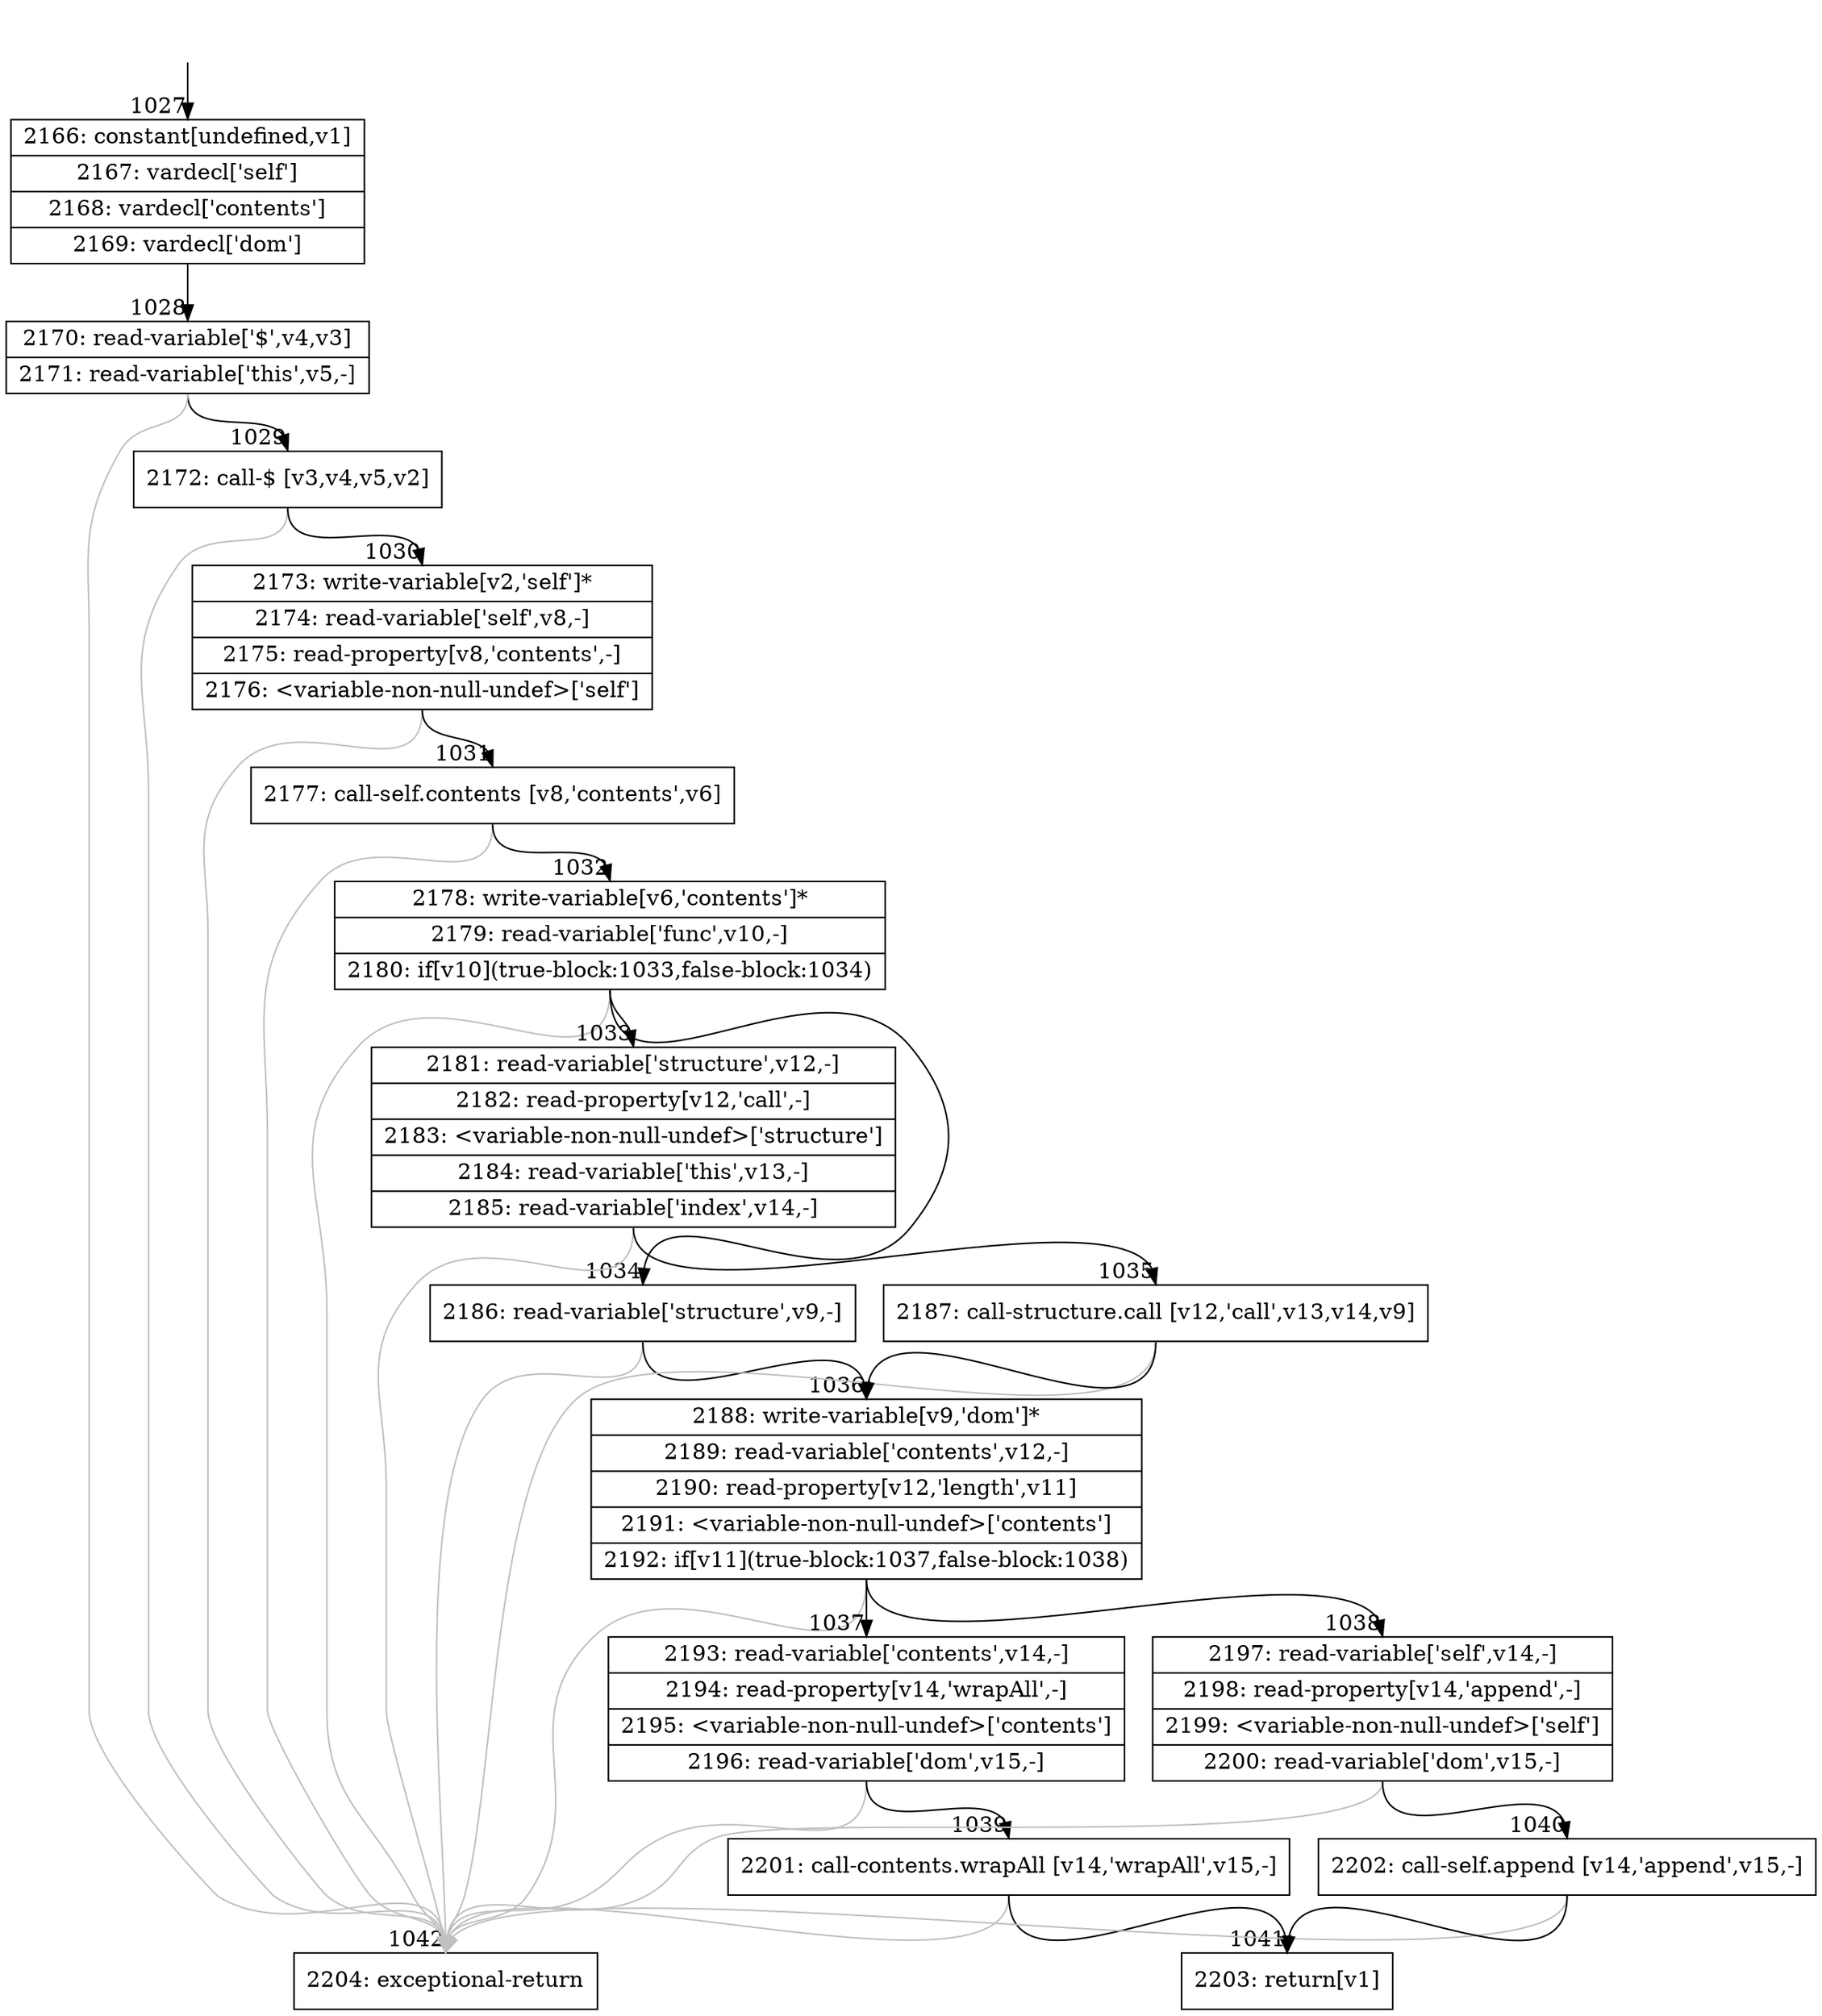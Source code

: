 digraph {
rankdir="TD"
BB_entry99[shape=none,label=""];
BB_entry99 -> BB1027 [tailport=s, headport=n, headlabel="    1027"]
BB1027 [shape=record label="{2166: constant[undefined,v1]|2167: vardecl['self']|2168: vardecl['contents']|2169: vardecl['dom']}" ] 
BB1027 -> BB1028 [tailport=s, headport=n, headlabel="      1028"]
BB1028 [shape=record label="{2170: read-variable['$',v4,v3]|2171: read-variable['this',v5,-]}" ] 
BB1028 -> BB1029 [tailport=s, headport=n, headlabel="      1029"]
BB1028 -> BB1042 [tailport=s, headport=n, color=gray, headlabel="      1042"]
BB1029 [shape=record label="{2172: call-$ [v3,v4,v5,v2]}" ] 
BB1029 -> BB1030 [tailport=s, headport=n, headlabel="      1030"]
BB1029 -> BB1042 [tailport=s, headport=n, color=gray]
BB1030 [shape=record label="{2173: write-variable[v2,'self']*|2174: read-variable['self',v8,-]|2175: read-property[v8,'contents',-]|2176: \<variable-non-null-undef\>['self']}" ] 
BB1030 -> BB1031 [tailport=s, headport=n, headlabel="      1031"]
BB1030 -> BB1042 [tailport=s, headport=n, color=gray]
BB1031 [shape=record label="{2177: call-self.contents [v8,'contents',v6]}" ] 
BB1031 -> BB1032 [tailport=s, headport=n, headlabel="      1032"]
BB1031 -> BB1042 [tailport=s, headport=n, color=gray]
BB1032 [shape=record label="{2178: write-variable[v6,'contents']*|2179: read-variable['func',v10,-]|2180: if[v10](true-block:1033,false-block:1034)}" ] 
BB1032 -> BB1033 [tailport=s, headport=n, headlabel="      1033"]
BB1032 -> BB1034 [tailport=s, headport=n, headlabel="      1034"]
BB1032 -> BB1042 [tailport=s, headport=n, color=gray]
BB1033 [shape=record label="{2181: read-variable['structure',v12,-]|2182: read-property[v12,'call',-]|2183: \<variable-non-null-undef\>['structure']|2184: read-variable['this',v13,-]|2185: read-variable['index',v14,-]}" ] 
BB1033 -> BB1035 [tailport=s, headport=n, headlabel="      1035"]
BB1033 -> BB1042 [tailport=s, headport=n, color=gray]
BB1034 [shape=record label="{2186: read-variable['structure',v9,-]}" ] 
BB1034 -> BB1036 [tailport=s, headport=n, headlabel="      1036"]
BB1034 -> BB1042 [tailport=s, headport=n, color=gray]
BB1035 [shape=record label="{2187: call-structure.call [v12,'call',v13,v14,v9]}" ] 
BB1035 -> BB1036 [tailport=s, headport=n]
BB1035 -> BB1042 [tailport=s, headport=n, color=gray]
BB1036 [shape=record label="{2188: write-variable[v9,'dom']*|2189: read-variable['contents',v12,-]|2190: read-property[v12,'length',v11]|2191: \<variable-non-null-undef\>['contents']|2192: if[v11](true-block:1037,false-block:1038)}" ] 
BB1036 -> BB1037 [tailport=s, headport=n, headlabel="      1037"]
BB1036 -> BB1038 [tailport=s, headport=n, headlabel="      1038"]
BB1036 -> BB1042 [tailport=s, headport=n, color=gray]
BB1037 [shape=record label="{2193: read-variable['contents',v14,-]|2194: read-property[v14,'wrapAll',-]|2195: \<variable-non-null-undef\>['contents']|2196: read-variable['dom',v15,-]}" ] 
BB1037 -> BB1039 [tailport=s, headport=n, headlabel="      1039"]
BB1037 -> BB1042 [tailport=s, headport=n, color=gray]
BB1038 [shape=record label="{2197: read-variable['self',v14,-]|2198: read-property[v14,'append',-]|2199: \<variable-non-null-undef\>['self']|2200: read-variable['dom',v15,-]}" ] 
BB1038 -> BB1040 [tailport=s, headport=n, headlabel="      1040"]
BB1038 -> BB1042 [tailport=s, headport=n, color=gray]
BB1039 [shape=record label="{2201: call-contents.wrapAll [v14,'wrapAll',v15,-]}" ] 
BB1039 -> BB1041 [tailport=s, headport=n, headlabel="      1041"]
BB1039 -> BB1042 [tailport=s, headport=n, color=gray]
BB1040 [shape=record label="{2202: call-self.append [v14,'append',v15,-]}" ] 
BB1040 -> BB1041 [tailport=s, headport=n]
BB1040 -> BB1042 [tailport=s, headport=n, color=gray]
BB1041 [shape=record label="{2203: return[v1]}" ] 
BB1042 [shape=record label="{2204: exceptional-return}" ] 
//#$~ 567
}
